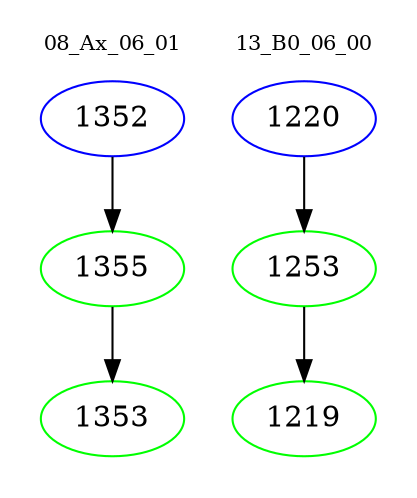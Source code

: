 digraph{
subgraph cluster_0 {
color = white
label = "08_Ax_06_01";
fontsize=10;
T0_1352 [label="1352", color="blue"]
T0_1352 -> T0_1355 [color="black"]
T0_1355 [label="1355", color="green"]
T0_1355 -> T0_1353 [color="black"]
T0_1353 [label="1353", color="green"]
}
subgraph cluster_1 {
color = white
label = "13_B0_06_00";
fontsize=10;
T1_1220 [label="1220", color="blue"]
T1_1220 -> T1_1253 [color="black"]
T1_1253 [label="1253", color="green"]
T1_1253 -> T1_1219 [color="black"]
T1_1219 [label="1219", color="green"]
}
}

